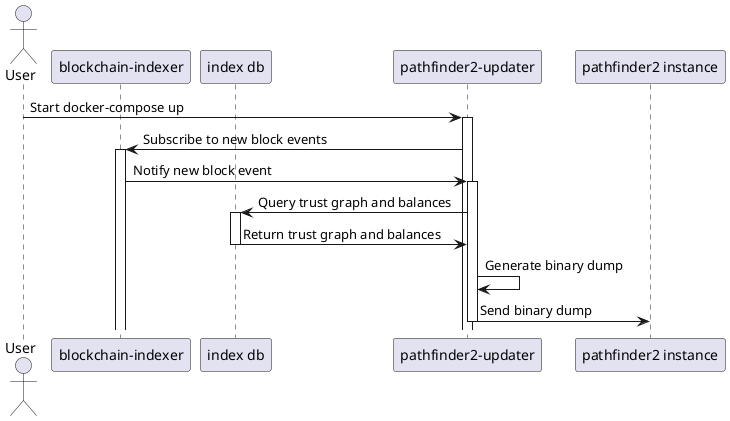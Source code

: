 ﻿@startuml
actor User

participant "blockchain-indexer" as BI
participant "index db" as DB
participant "pathfinder2-updater" as PU
participant "pathfinder2 instance" as PI

User -> PU: Start docker-compose up
activate PU

PU -> BI: Subscribe to new block events
activate BI

BI -> PU: Notify new block event
activate PU

PU -> DB: Query trust graph and balances
activate DB
DB -> PU: Return trust graph and balances
deactivate DB

PU -> PU: Generate binary dump
PU -> PI: Send binary dump

deactivate PU
deactivate PI

@enduml
